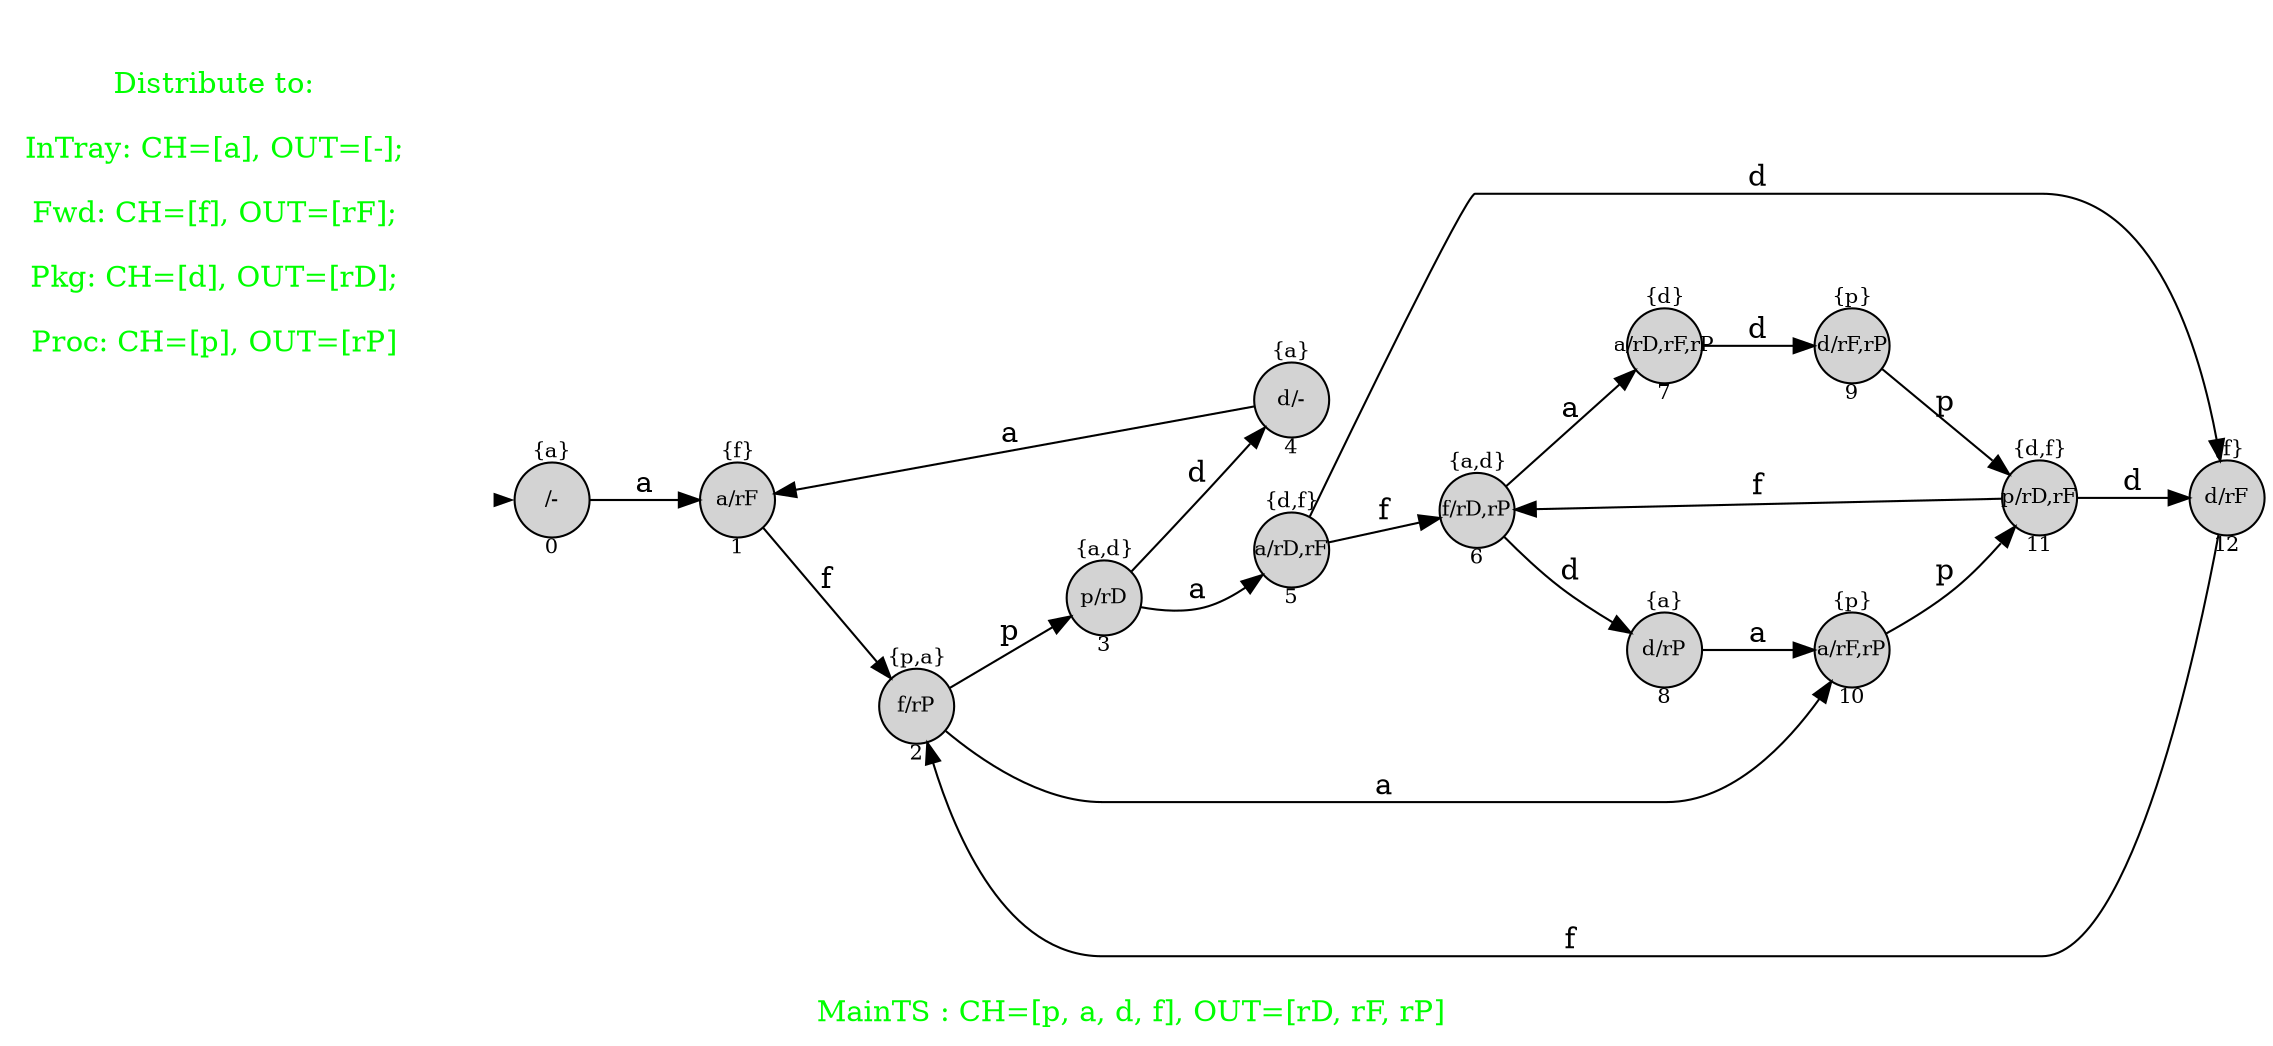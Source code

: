 digraph G {
graph [fontcolor="green",fontsize=14,rankdir=LR,ranksep=0.6,nodesep=0.5,label="
MainTS : CH=[p, a, d, f], OUT=[rD, rF, rP] "];

node[shape=circle, style=filled, fixedsize=true, fontsize=10];

init [shape=point,style=invis];
spec [fontcolor="green",fontsize=14,peripheries=0,shape=square,fixedsize=false,style="",label="Distribute to:

InTray: CH=[a], OUT=[-];

Fwd: CH=[f], OUT=[rF];

Pkg: CH=[d], OUT=[rD];

Proc: CH=[p], OUT=[rP]"];
	9[label="{p}

d/rF,rP

9"];

	4[label="{a}

d/-

4"];

	3[label="{a,d}

p/rD

3"];

	6[label="{a,d}

f/rD,rP

6"];

	10[label="{p}

a/rF,rP

10"];

	7[label="{d}

a/rD,rF,rP

7"];

	8[label="{a}

d/rP

8"];

	2[label="{p,a}

f/rP

2"];

	12[label="{f}

d/rF

12"];

	11[label="{d,f}

p/rD,rF

11"];

	5[label="{d,f}

a/rD,rF

5"];

	0[label="{a}

/-

0"];

	1[label="{f}

a/rF

1"];

	 init -> 0[penwidth=0,tooltip="initial state"];

	4 -> 1[label="a"];

	10 -> 11[label="p"];

	0 -> 1[label="a"];

	11 -> 6[label="f"];

	8 -> 10[label="a"];

	11 -> 12[label="d"];

	6 -> 7[label="a"];

	6 -> 8[label="d"];

	9 -> 11[label="p"];

	5 -> 12[label="d"];

	5 -> 6[label="f"];

	2 -> 3[label="p"];

	1 -> 2[label="f"];

	12 -> 2[label="f"];

	3 -> 4[label="d"];

	7 -> 9[label="d"];

	3 -> 5[label="a"];

	2 -> 10[label="a"];


}
